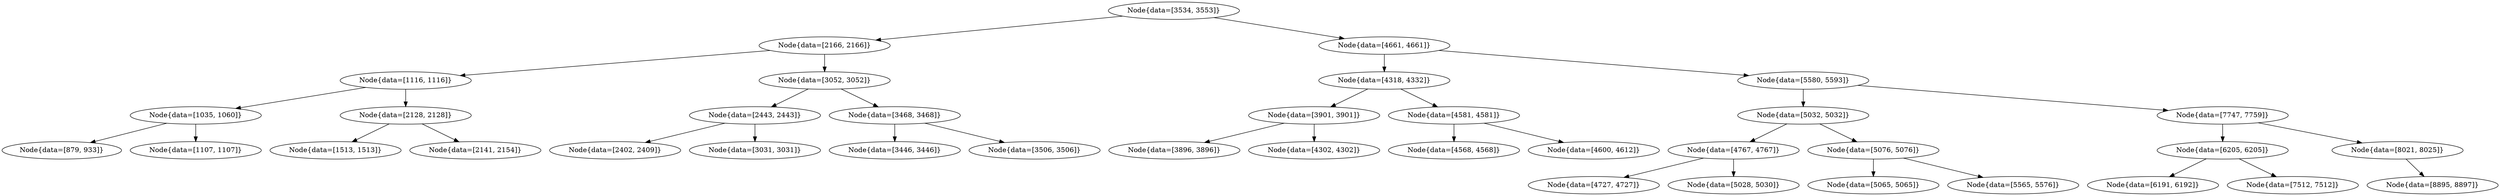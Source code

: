 digraph G{
176955204 [label="Node{data=[3534, 3553]}"]
176955204 -> 353023213
353023213 [label="Node{data=[2166, 2166]}"]
353023213 -> 1011044643
1011044643 [label="Node{data=[1116, 1116]}"]
1011044643 -> 1358857082
1358857082 [label="Node{data=[1035, 1060]}"]
1358857082 -> 979550238
979550238 [label="Node{data=[879, 933]}"]
1358857082 -> 2056234595
2056234595 [label="Node{data=[1107, 1107]}"]
1011044643 -> 1558395480
1558395480 [label="Node{data=[2128, 2128]}"]
1558395480 -> 2023917549
2023917549 [label="Node{data=[1513, 1513]}"]
1558395480 -> 1416415959
1416415959 [label="Node{data=[2141, 2154]}"]
353023213 -> 1398260359
1398260359 [label="Node{data=[3052, 3052]}"]
1398260359 -> 371397455
371397455 [label="Node{data=[2443, 2443]}"]
371397455 -> 2052223881
2052223881 [label="Node{data=[2402, 2409]}"]
371397455 -> 1213871206
1213871206 [label="Node{data=[3031, 3031]}"]
1398260359 -> 628392976
628392976 [label="Node{data=[3468, 3468]}"]
628392976 -> 725832346
725832346 [label="Node{data=[3446, 3446]}"]
628392976 -> 1113895488
1113895488 [label="Node{data=[3506, 3506]}"]
176955204 -> 1527007086
1527007086 [label="Node{data=[4661, 4661]}"]
1527007086 -> 1523649562
1523649562 [label="Node{data=[4318, 4332]}"]
1523649562 -> 1807176280
1807176280 [label="Node{data=[3901, 3901]}"]
1807176280 -> 203819996
203819996 [label="Node{data=[3896, 3896]}"]
1807176280 -> 1977618945
1977618945 [label="Node{data=[4302, 4302]}"]
1523649562 -> 662925691
662925691 [label="Node{data=[4581, 4581]}"]
662925691 -> 1995952705
1995952705 [label="Node{data=[4568, 4568]}"]
662925691 -> 1244880808
1244880808 [label="Node{data=[4600, 4612]}"]
1527007086 -> 1060519157
1060519157 [label="Node{data=[5580, 5593]}"]
1060519157 -> 58890945
58890945 [label="Node{data=[5032, 5032]}"]
58890945 -> 1269773610
1269773610 [label="Node{data=[4767, 4767]}"]
1269773610 -> 464649704
464649704 [label="Node{data=[4727, 4727]}"]
1269773610 -> 367967231
367967231 [label="Node{data=[5028, 5030]}"]
58890945 -> 36531985
36531985 [label="Node{data=[5076, 5076]}"]
36531985 -> 815336475
815336475 [label="Node{data=[5065, 5065]}"]
36531985 -> 609483101
609483101 [label="Node{data=[5565, 5576]}"]
1060519157 -> 1149407083
1149407083 [label="Node{data=[7747, 7759]}"]
1149407083 -> 767436045
767436045 [label="Node{data=[6205, 6205]}"]
767436045 -> 1430199669
1430199669 [label="Node{data=[6191, 6192]}"]
767436045 -> 1847431070
1847431070 [label="Node{data=[7512, 7512]}"]
1149407083 -> 1043639521
1043639521 [label="Node{data=[8021, 8025]}"]
1043639521 -> 1660837991
1660837991 [label="Node{data=[8895, 8897]}"]
}